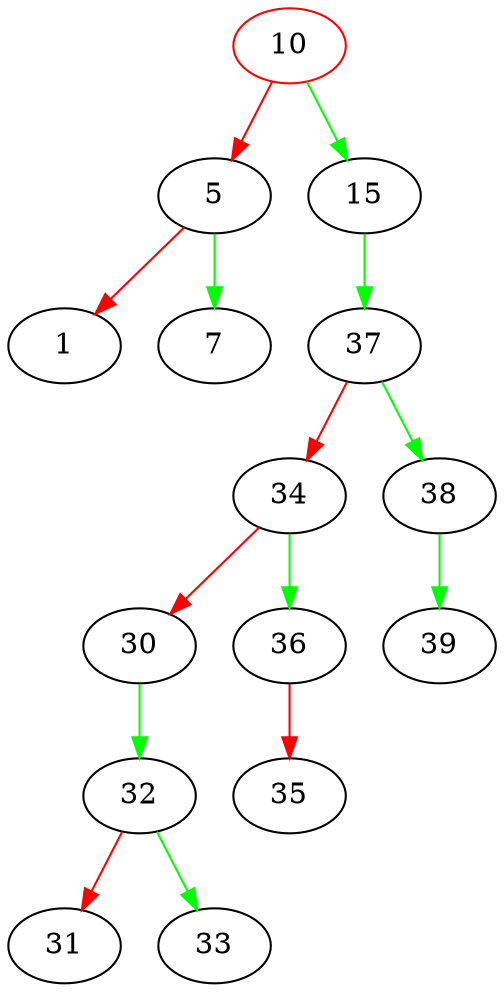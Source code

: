digraph G{
10[color=red];
10->5[color=red];
5->1[color=red];
5->7[color=green];
10->15[color=green];
15->37[color=green];
37->34[color=red];
34->30[color=red];
30->32[color=green];
32->31[color=red];
32->33[color=green];
34->36[color=green];
36->35[color=red];
37->38[color=green];
38->39[color=green];
}
